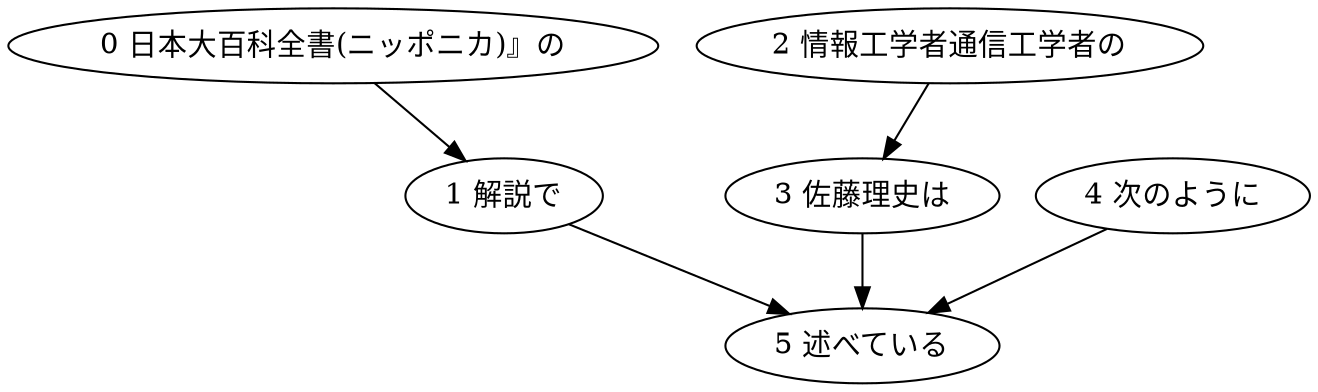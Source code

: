digraph {
	"0 日本大百科全書(ニッポニカ)』の"
	"1 解説で"
	"0 日本大百科全書(ニッポニカ)』の" -> "1 解説で"
	"2 情報工学者通信工学者の"
	"3 佐藤理史は"
	"2 情報工学者通信工学者の" -> "3 佐藤理史は"
	"1 解説で"
	"5 述べている"
	"1 解説で" -> "5 述べている"
	"3 佐藤理史は"
	"5 述べている"
	"3 佐藤理史は" -> "5 述べている"
	"4 次のように"
	"5 述べている"
	"4 次のように" -> "5 述べている"
}
